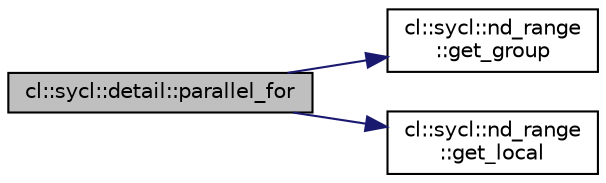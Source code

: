 digraph "cl::sycl::detail::parallel_for"
{
 // INTERACTIVE_SVG=YES
  bgcolor="transparent";
  edge [fontname="Helvetica",fontsize="10",labelfontname="Helvetica",labelfontsize="10"];
  node [fontname="Helvetica",fontsize="10",shape=record];
  rankdir="LR";
  Node1 [label="cl::sycl::detail::parallel_for",height=0.2,width=0.4,color="black", fillcolor="grey75", style="filled", fontcolor="black"];
  Node1 -> Node2 [color="midnightblue",fontsize="10",style="solid",fontname="Helvetica"];
  Node2 [label="cl::sycl::nd_range\l::get_group",height=0.2,width=0.4,color="black",URL="$group__parallelism.html#ab5801b571109a937c22bd71b772386bb",tooltip="Get the range of work-groups needed to run this ND-range. "];
  Node1 -> Node3 [color="midnightblue",fontsize="10",style="solid",fontname="Helvetica"];
  Node3 [label="cl::sycl::nd_range\l::get_local",height=0.2,width=0.4,color="black",URL="$group__parallelism.html#a894b23db6abf3b5b5971b8323bfca1b9",tooltip="Get the local part of the iteration space range. "];
}
